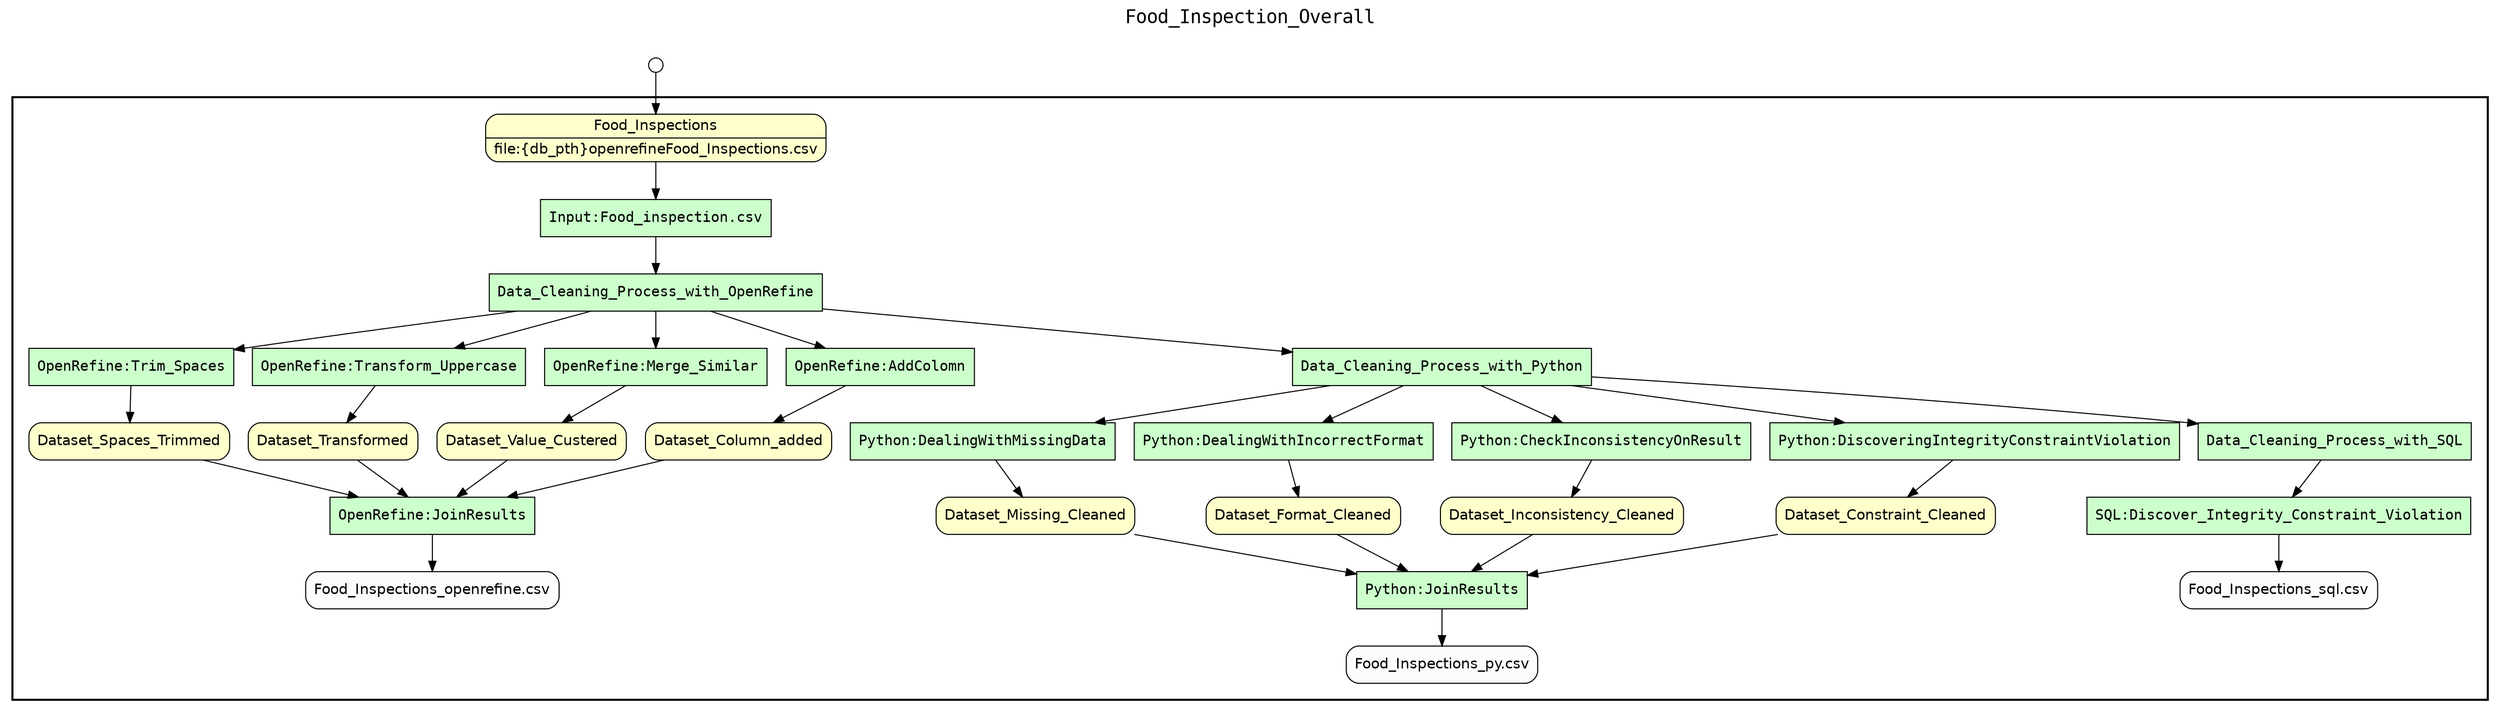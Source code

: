 digraph Workflow {
rankdir=TB
fontname=Courier; fontsize=18; labelloc=t
label=Food_Inspection_Overall
subgraph cluster_workflow_box_outer { label=""; color=black; penwidth=2
subgraph cluster_workflow_box_inner { label=""; color=white
node[shape=box style=filled fillcolor="#CCFFCC" peripheries=1 fontname=Courier]
"Input:Food_inspection.csv"
Data_Cleaning_Process_with_OpenRefine
"OpenRefine:Trim_Spaces"
"OpenRefine:Transform_Uppercase"
"OpenRefine:Merge_Similar"
"OpenRefine:AddColomn"
"OpenRefine:JoinResults"
Data_Cleaning_Process_with_Python
"Python:DealingWithMissingData"
"Python:DealingWithIncorrectFormat"
"Python:CheckInconsistencyOnResult"
"Python:DiscoveringIntegrityConstraintViolation"
"Python:JoinResults"
Data_Cleaning_Process_with_SQL
"SQL:Discover_Integrity_Constraint_Violation"
node[shape=box style="rounded,filled" fillcolor="#FFFFCC" peripheries=1 fontname=Helvetica]
Food_Inspections [shape=record rankdir=LR label="{<f0> Food_Inspections |<f1> file\:\{db_pth\}\openrefine\Food_Inspections.csv}"];
Dataset_Spaces_Trimmed
Dataset_Transformed
Dataset_Value_Custered
Dataset_Column_added
Dataset_Missing_Cleaned
Dataset_Format_Cleaned
Dataset_Inconsistency_Cleaned
Dataset_Constraint_Cleaned
node[shape=box style="rounded,filled" fillcolor="#FCFCFC" peripheries=1 fontname=Helvetica]
Food_Inspections -> "Input:Food_inspection.csv"
"Input:Food_inspection.csv" -> Data_Cleaning_Process_with_OpenRefine
"OpenRefine:Trim_Spaces" -> Dataset_Spaces_Trimmed
Data_Cleaning_Process_with_OpenRefine -> "OpenRefine:Trim_Spaces"
"OpenRefine:Transform_Uppercase" -> Dataset_Transformed
Data_Cleaning_Process_with_OpenRefine -> "OpenRefine:Transform_Uppercase"
"OpenRefine:Merge_Similar" -> Dataset_Value_Custered
Data_Cleaning_Process_with_OpenRefine -> "OpenRefine:Merge_Similar"
"OpenRefine:AddColomn" -> Dataset_Column_added
Data_Cleaning_Process_with_OpenRefine -> "OpenRefine:AddColomn"
"OpenRefine:JoinResults" -> "Food_Inspections_openrefine.csv"
Dataset_Spaces_Trimmed -> "OpenRefine:JoinResults"
Dataset_Transformed -> "OpenRefine:JoinResults"
Dataset_Value_Custered -> "OpenRefine:JoinResults"
Dataset_Column_added -> "OpenRefine:JoinResults"
Data_Cleaning_Process_with_OpenRefine -> Data_Cleaning_Process_with_Python
"Python:DealingWithMissingData" -> Dataset_Missing_Cleaned
Data_Cleaning_Process_with_Python -> "Python:DealingWithMissingData"
"Python:DealingWithIncorrectFormat" -> Dataset_Format_Cleaned
Data_Cleaning_Process_with_Python -> "Python:DealingWithIncorrectFormat"
"Python:CheckInconsistencyOnResult" -> Dataset_Inconsistency_Cleaned
Data_Cleaning_Process_with_Python -> "Python:CheckInconsistencyOnResult"
"Python:DiscoveringIntegrityConstraintViolation" -> Dataset_Constraint_Cleaned
Data_Cleaning_Process_with_Python -> "Python:DiscoveringIntegrityConstraintViolation"
"Python:JoinResults" -> "Food_Inspections_py.csv"
Dataset_Missing_Cleaned -> "Python:JoinResults"
Dataset_Format_Cleaned -> "Python:JoinResults"
Dataset_Inconsistency_Cleaned -> "Python:JoinResults"
Dataset_Constraint_Cleaned -> "Python:JoinResults"
Data_Cleaning_Process_with_Python -> Data_Cleaning_Process_with_SQL
"SQL:Discover_Integrity_Constraint_Violation" -> "Food_Inspections_sql.csv"
Data_Cleaning_Process_with_SQL -> "SQL:Discover_Integrity_Constraint_Violation"
}}
subgraph cluster_input_ports_group_outer { label=""; color=white
subgraph cluster_input_ports_group_inner { label=""; color=white
node[shape=circle style="rounded,filled" fillcolor="#FFFFFF" peripheries=1 fontname=Helvetica width=0.2]
Food_Inspections_input_port [label=""]
}}
subgraph cluster_output_ports_group_outer { label=""; color=white
subgraph cluster_output_ports_group_inner { label=""; color=white
node[shape=circle style="rounded,filled" fillcolor="#FFFFFF" peripheries=1 fontname=Helvetica width=0.2]
}}
Food_Inspections_input_port -> Food_Inspections
}
